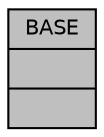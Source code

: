 digraph "BASE"
{
 // INTERACTIVE_SVG=YES
  bgcolor="transparent";
  edge [fontname="Helvetica",fontsize="10",labelfontname="Helvetica",labelfontsize="10"];
  node [fontname="Helvetica",fontsize="10",shape=record];
  Node1 [label="{BASE\n||}",height=0.2,width=0.4,color="black", fillcolor="grey75", style="filled", fontcolor="black"];
}
